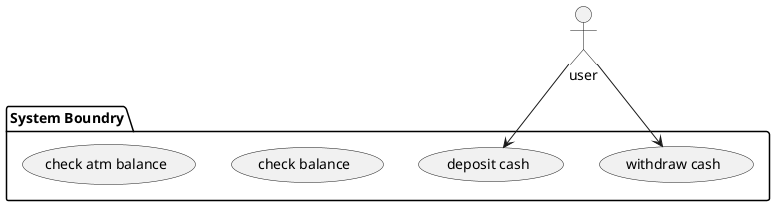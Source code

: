 @startuml

package "System Boundry" {
    usecase (withdraw cash) as WC
    usecase (deposit cash) as DC
    usecase (check balance)
    usecase (check atm balance)
}
:user: --> WC
:user: --> DC

@enduml
